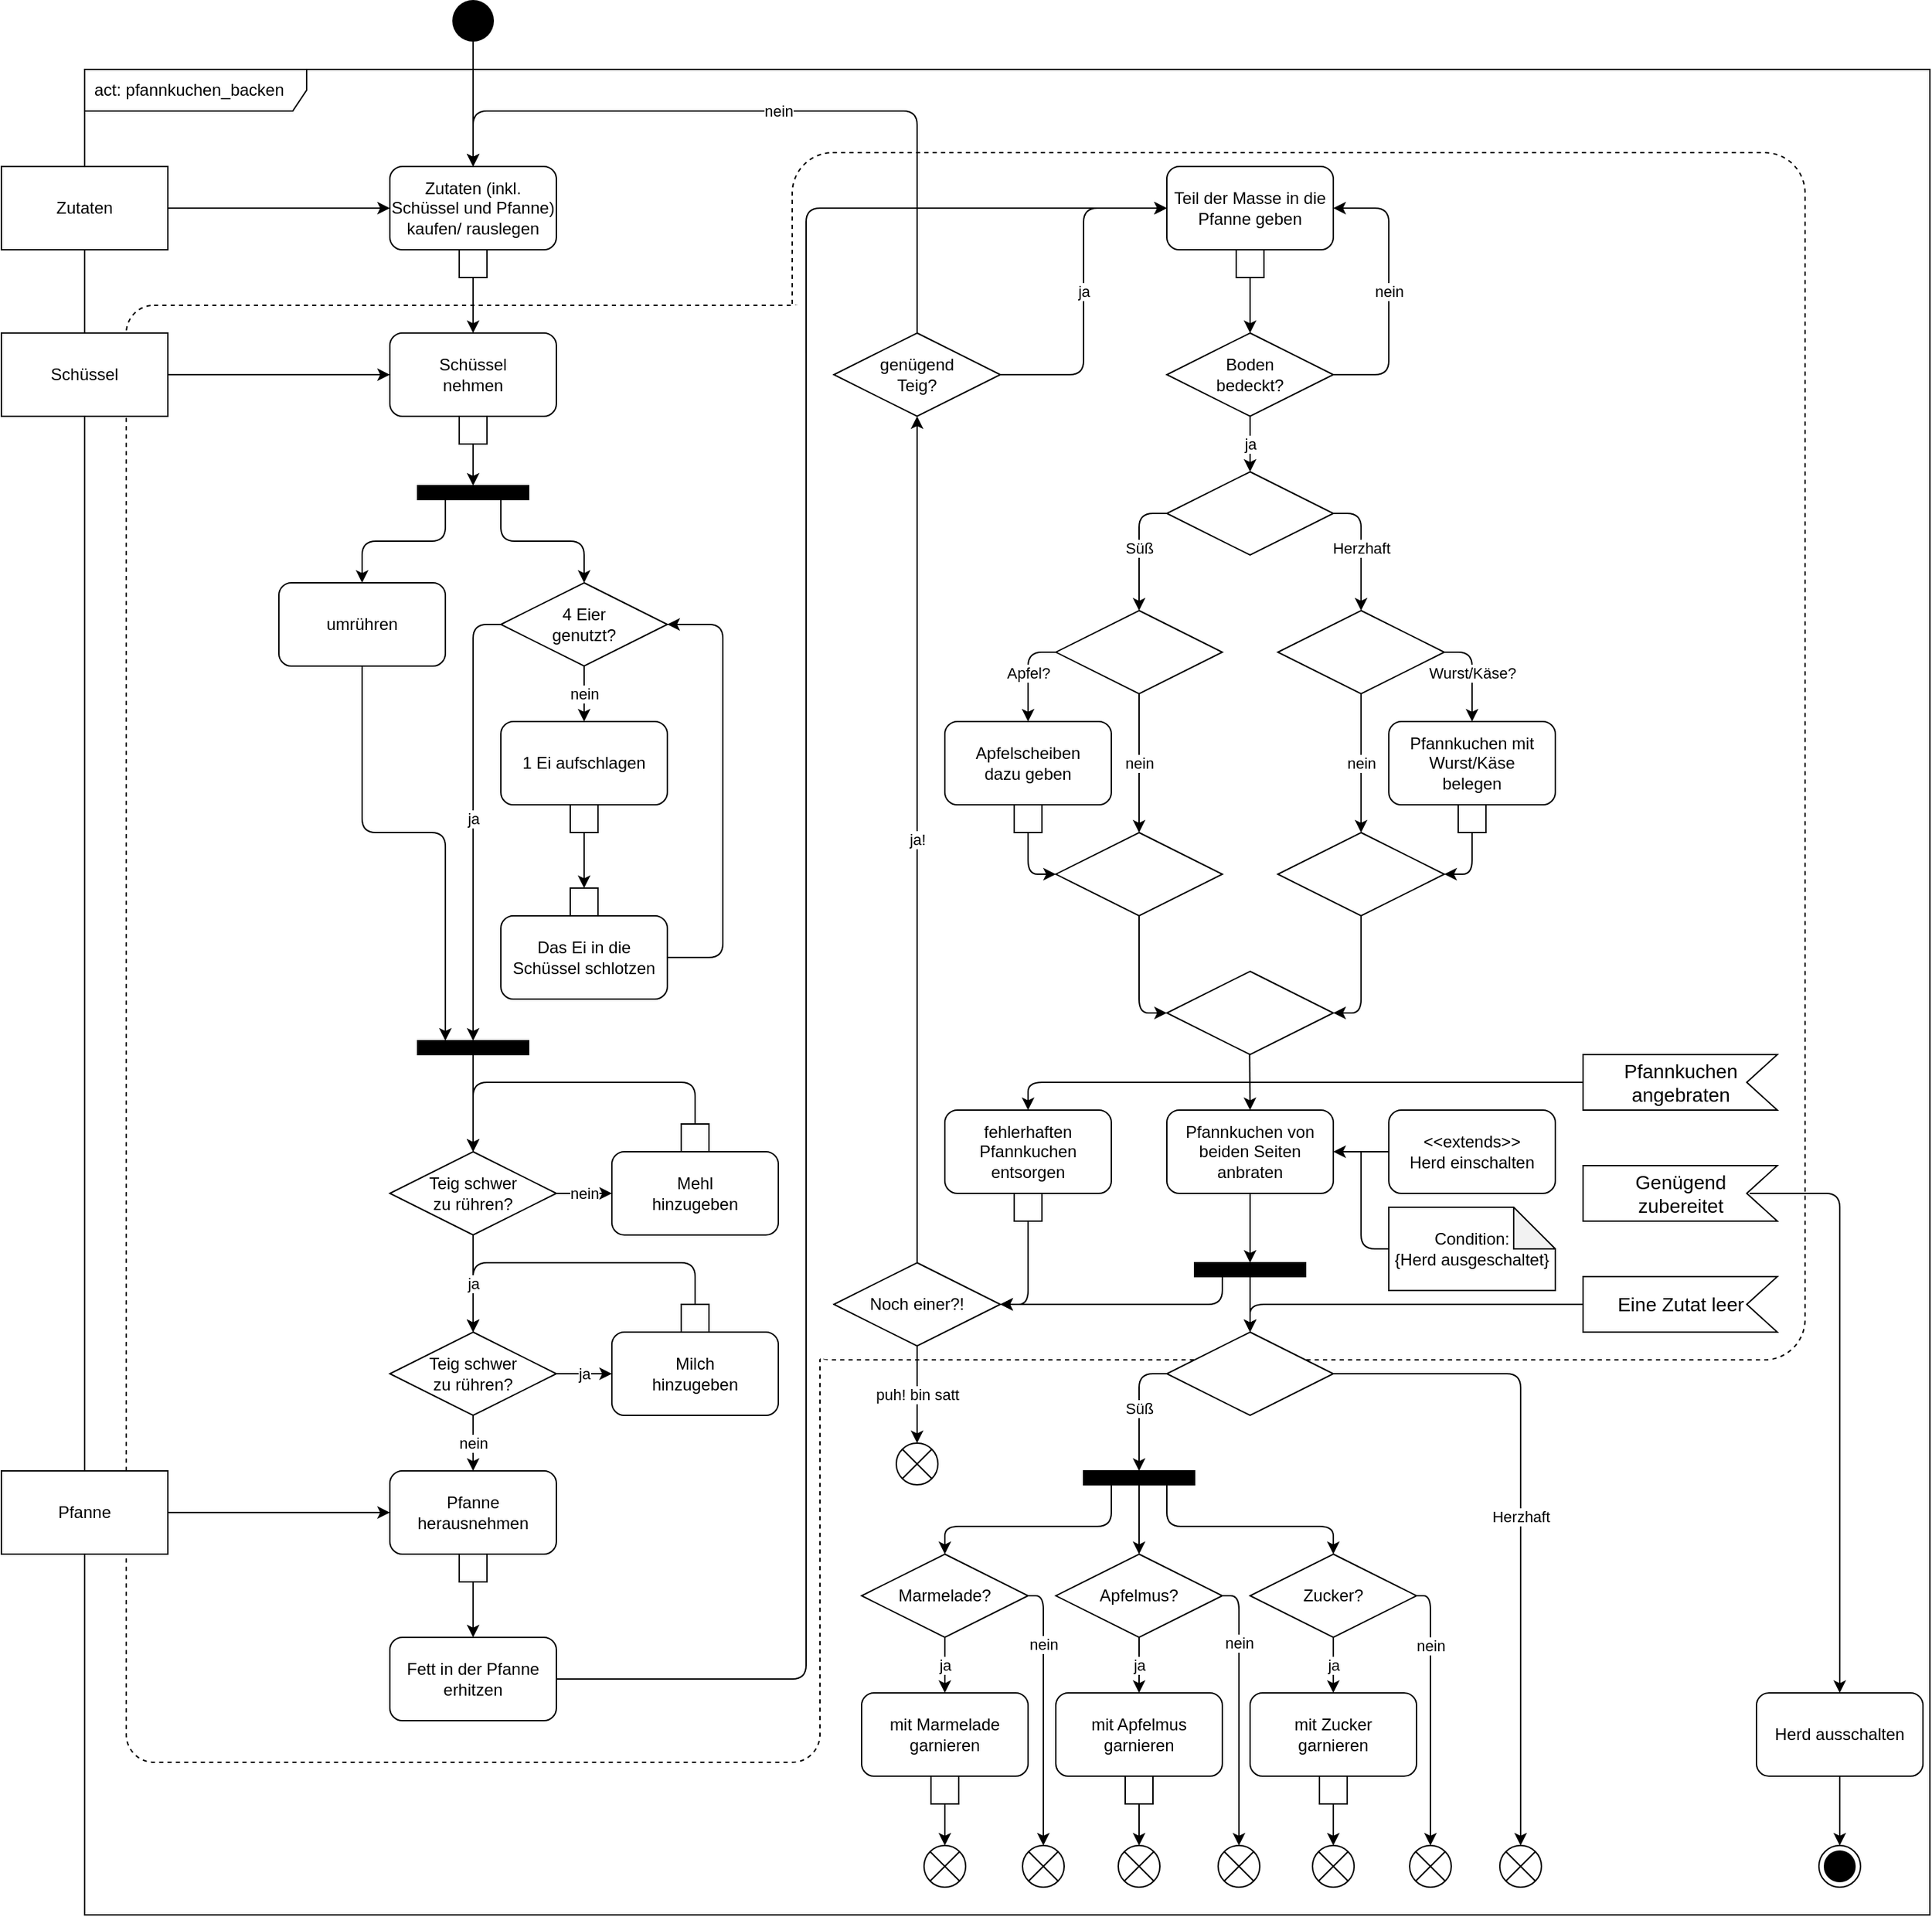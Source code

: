 <mxfile version="15.1.3" type="device"><diagram id="_-jpcu5m6yi7LEgAJ1Q0" name="Seite-1"><mxGraphModel dx="1086" dy="806" grid="1" gridSize="10" guides="1" tooltips="1" connect="1" arrows="1" fold="1" page="1" pageScale="1" pageWidth="827" pageHeight="1169" math="0" shadow="0"><root><mxCell id="0"/><mxCell id="1" parent="0"/><mxCell id="wiIX9tsC2YgXyBDSdbLC-11" value="act: pfannkuchen_backen" style="shape=umlFrame;whiteSpace=wrap;html=1;width=160;height=30;boundedLbl=1;verticalAlign=middle;align=left;spacingLeft=5;" parent="1" vertex="1"><mxGeometry x="90" y="50" width="1330" height="1330" as="geometry"/></mxCell><mxCell id="pNrd34MNQVZO3rnuYN01-1" value="" style="rounded=1;whiteSpace=wrap;html=1;fillColor=none;arcSize=4;dashed=1;" parent="1" vertex="1"><mxGeometry x="120" y="220" width="500" height="1050" as="geometry"/></mxCell><mxCell id="pNrd34MNQVZO3rnuYN01-2" value="" style="rounded=1;whiteSpace=wrap;html=1;fillColor=none;arcSize=4;dashed=1;" parent="1" vertex="1"><mxGeometry x="600" y="110" width="730" height="870" as="geometry"/></mxCell><mxCell id="1_nb7Wi9jz5-NV0W_aaC-1" value="Zutaten (inkl. Schüssel und Pfanne)&lt;br&gt;kaufen/ rauslegen" style="rounded=1;whiteSpace=wrap;html=1;" parent="1" vertex="1"><mxGeometry x="310" y="120" width="120" height="60" as="geometry"/></mxCell><mxCell id="1_nb7Wi9jz5-NV0W_aaC-2" value="" style="rounded=0;whiteSpace=wrap;html=1;fillColor=#000000;" parent="1" vertex="1"><mxGeometry x="330" y="350" width="80" height="10" as="geometry"/></mxCell><mxCell id="1_nb7Wi9jz5-NV0W_aaC-4" value="umrühren" style="rounded=1;whiteSpace=wrap;html=1;fillColor=#FFFFFF;" parent="1" vertex="1"><mxGeometry x="230" y="420" width="120" height="60" as="geometry"/></mxCell><mxCell id="1_nb7Wi9jz5-NV0W_aaC-5" value="1 Ei aufschlagen" style="rounded=1;whiteSpace=wrap;html=1;fillColor=#FFFFFF;" parent="1" vertex="1"><mxGeometry x="390" y="520" width="120" height="60" as="geometry"/></mxCell><mxCell id="1_nb7Wi9jz5-NV0W_aaC-6" value="4 Eier&lt;br&gt;genutzt?" style="rhombus;whiteSpace=wrap;html=1;fillColor=#FFFFFF;" parent="1" vertex="1"><mxGeometry x="390" y="420" width="120" height="60" as="geometry"/></mxCell><mxCell id="1_nb7Wi9jz5-NV0W_aaC-7" value="Das Ei in die Schüssel schlotzen" style="rounded=1;whiteSpace=wrap;html=1;fillColor=#FFFFFF;" parent="1" vertex="1"><mxGeometry x="390" y="660" width="120" height="60" as="geometry"/></mxCell><mxCell id="1_nb7Wi9jz5-NV0W_aaC-8" value="" style="rounded=0;whiteSpace=wrap;html=1;fillColor=#FFFFFF;" parent="1" vertex="1"><mxGeometry x="360" y="180" width="20" height="20" as="geometry"/></mxCell><mxCell id="1_nb7Wi9jz5-NV0W_aaC-9" value="Zutaten" style="rounded=0;whiteSpace=wrap;html=1;fillColor=#FFFFFF;" parent="1" vertex="1"><mxGeometry x="30" y="120" width="120" height="60" as="geometry"/></mxCell><mxCell id="1_nb7Wi9jz5-NV0W_aaC-10" value="" style="endArrow=classic;html=1;exitX=1;exitY=0.5;exitDx=0;exitDy=0;" parent="1" source="1_nb7Wi9jz5-NV0W_aaC-9" edge="1"><mxGeometry width="50" height="50" relative="1" as="geometry"><mxPoint x="390" y="290" as="sourcePoint"/><mxPoint x="310" y="150" as="targetPoint"/></mxGeometry></mxCell><mxCell id="1_nb7Wi9jz5-NV0W_aaC-11" value="Schüssel&lt;br&gt;nehmen" style="rounded=1;whiteSpace=wrap;html=1;" parent="1" vertex="1"><mxGeometry x="310" y="240" width="120" height="60" as="geometry"/></mxCell><mxCell id="1_nb7Wi9jz5-NV0W_aaC-13" value="" style="endArrow=classic;html=1;exitX=1;exitY=0.5;exitDx=0;exitDy=0;" parent="1" source="1_nb7Wi9jz5-NV0W_aaC-12" edge="1"><mxGeometry width="50" height="50" relative="1" as="geometry"><mxPoint x="640" y="160" as="sourcePoint"/><mxPoint x="310" y="270" as="targetPoint"/></mxGeometry></mxCell><mxCell id="1_nb7Wi9jz5-NV0W_aaC-14" value="" style="endArrow=classic;html=1;exitX=0.5;exitY=1;exitDx=0;exitDy=0;entryX=0.5;entryY=0;entryDx=0;entryDy=0;" parent="1" source="1_nb7Wi9jz5-NV0W_aaC-8" target="1_nb7Wi9jz5-NV0W_aaC-11" edge="1"><mxGeometry width="50" height="50" relative="1" as="geometry"><mxPoint x="640" y="280" as="sourcePoint"/><mxPoint x="440" y="280" as="targetPoint"/></mxGeometry></mxCell><mxCell id="1_nb7Wi9jz5-NV0W_aaC-15" value="" style="endArrow=classic;html=1;exitX=0.5;exitY=1;exitDx=0;exitDy=0;entryX=0.5;entryY=0;entryDx=0;entryDy=0;" parent="1" source="1_nb7Wi9jz5-NV0W_aaC-131" target="1_nb7Wi9jz5-NV0W_aaC-2" edge="1"><mxGeometry width="50" height="50" relative="1" as="geometry"><mxPoint x="370" y="320.0" as="sourcePoint"/><mxPoint x="380" y="270" as="targetPoint"/></mxGeometry></mxCell><mxCell id="1_nb7Wi9jz5-NV0W_aaC-16" value="" style="endArrow=classic;html=1;exitX=0.25;exitY=1;exitDx=0;exitDy=0;entryX=0.5;entryY=0;entryDx=0;entryDy=0;" parent="1" source="1_nb7Wi9jz5-NV0W_aaC-2" target="1_nb7Wi9jz5-NV0W_aaC-4" edge="1"><mxGeometry width="50" height="50" relative="1" as="geometry"><mxPoint x="380" y="230" as="sourcePoint"/><mxPoint x="380" y="270" as="targetPoint"/><Array as="points"><mxPoint x="350" y="390"/><mxPoint x="290" y="390"/></Array></mxGeometry></mxCell><mxCell id="1_nb7Wi9jz5-NV0W_aaC-17" value="" style="endArrow=classic;html=1;exitX=0.75;exitY=1;exitDx=0;exitDy=0;entryX=0.5;entryY=0;entryDx=0;entryDy=0;" parent="1" source="1_nb7Wi9jz5-NV0W_aaC-2" target="1_nb7Wi9jz5-NV0W_aaC-6" edge="1"><mxGeometry width="50" height="50" relative="1" as="geometry"><mxPoint x="360" y="370" as="sourcePoint"/><mxPoint x="300" y="430.0" as="targetPoint"/><Array as="points"><mxPoint x="390" y="390"/><mxPoint x="450" y="390"/></Array></mxGeometry></mxCell><mxCell id="1_nb7Wi9jz5-NV0W_aaC-18" value="nein" style="endArrow=classic;html=1;exitX=0.5;exitY=1;exitDx=0;exitDy=0;entryX=0.5;entryY=0;entryDx=0;entryDy=0;" parent="1" source="1_nb7Wi9jz5-NV0W_aaC-6" target="1_nb7Wi9jz5-NV0W_aaC-5" edge="1"><mxGeometry width="50" height="50" relative="1" as="geometry"><mxPoint x="400" y="370" as="sourcePoint"/><mxPoint x="460" y="430.0" as="targetPoint"/><Array as="points"/></mxGeometry></mxCell><mxCell id="1_nb7Wi9jz5-NV0W_aaC-20" value="" style="endArrow=classic;html=1;entryX=1;entryY=0.5;entryDx=0;entryDy=0;exitX=1;exitY=0.5;exitDx=0;exitDy=0;" parent="1" source="1_nb7Wi9jz5-NV0W_aaC-7" target="1_nb7Wi9jz5-NV0W_aaC-6" edge="1"><mxGeometry width="50" height="50" relative="1" as="geometry"><mxPoint x="460" y="590" as="sourcePoint"/><mxPoint x="460" y="630" as="targetPoint"/><Array as="points"><mxPoint x="550" y="690"/><mxPoint x="550" y="450"/></Array></mxGeometry></mxCell><mxCell id="1_nb7Wi9jz5-NV0W_aaC-21" value="" style="rounded=0;whiteSpace=wrap;html=1;fillColor=#000000;" parent="1" vertex="1"><mxGeometry x="330" y="750" width="80" height="10" as="geometry"/></mxCell><mxCell id="1_nb7Wi9jz5-NV0W_aaC-22" value="ja" style="endArrow=classic;html=1;exitX=0;exitY=0.5;exitDx=0;exitDy=0;entryX=0.5;entryY=0;entryDx=0;entryDy=0;" parent="1" source="1_nb7Wi9jz5-NV0W_aaC-6" target="1_nb7Wi9jz5-NV0W_aaC-21" edge="1"><mxGeometry width="50" height="50" relative="1" as="geometry"><mxPoint x="520" y="660" as="sourcePoint"/><mxPoint x="370" y="710" as="targetPoint"/><Array as="points"><mxPoint x="370" y="450"/></Array></mxGeometry></mxCell><mxCell id="1_nb7Wi9jz5-NV0W_aaC-23" value="" style="endArrow=classic;html=1;exitX=0.5;exitY=1;exitDx=0;exitDy=0;entryX=0.25;entryY=0;entryDx=0;entryDy=0;" parent="1" source="1_nb7Wi9jz5-NV0W_aaC-4" target="1_nb7Wi9jz5-NV0W_aaC-21" edge="1"><mxGeometry width="50" height="50" relative="1" as="geometry"><mxPoint x="360" y="370" as="sourcePoint"/><mxPoint x="300" y="430.0" as="targetPoint"/><Array as="points"><mxPoint x="290" y="600"/><mxPoint x="350" y="600"/></Array></mxGeometry></mxCell><mxCell id="1_nb7Wi9jz5-NV0W_aaC-24" value="Teig schwer &lt;br&gt;zu rühren?" style="rhombus;whiteSpace=wrap;html=1;fillColor=#FFFFFF;" parent="1" vertex="1"><mxGeometry x="310" y="830" width="120" height="60" as="geometry"/></mxCell><mxCell id="1_nb7Wi9jz5-NV0W_aaC-26" value="" style="endArrow=classic;html=1;exitX=0.5;exitY=1;exitDx=0;exitDy=0;entryX=0.5;entryY=0;entryDx=0;entryDy=0;" parent="1" source="1_nb7Wi9jz5-NV0W_aaC-21" target="1_nb7Wi9jz5-NV0W_aaC-24" edge="1"><mxGeometry width="50" height="50" relative="1" as="geometry"><mxPoint x="460" y="630" as="sourcePoint"/><mxPoint x="460" y="670" as="targetPoint"/><Array as="points"/></mxGeometry></mxCell><mxCell id="1_nb7Wi9jz5-NV0W_aaC-27" value="Mehl&lt;br&gt;hinzugeben" style="rounded=1;whiteSpace=wrap;html=1;fillColor=#FFFFFF;" parent="1" vertex="1"><mxGeometry x="470" y="830" width="120" height="60" as="geometry"/></mxCell><mxCell id="1_nb7Wi9jz5-NV0W_aaC-28" value="nein" style="endArrow=classic;html=1;exitX=1;exitY=0.5;exitDx=0;exitDy=0;entryX=0;entryY=0.5;entryDx=0;entryDy=0;" parent="1" source="1_nb7Wi9jz5-NV0W_aaC-24" target="1_nb7Wi9jz5-NV0W_aaC-27" edge="1"><mxGeometry width="50" height="50" relative="1" as="geometry"><mxPoint x="380" y="800" as="sourcePoint"/><mxPoint x="380" y="840" as="targetPoint"/><Array as="points"/></mxGeometry></mxCell><mxCell id="1_nb7Wi9jz5-NV0W_aaC-29" value="" style="endArrow=classic;html=1;exitX=0.5;exitY=0;exitDx=0;exitDy=0;entryX=0.5;entryY=0;entryDx=0;entryDy=0;" parent="1" source="1_nb7Wi9jz5-NV0W_aaC-41" target="1_nb7Wi9jz5-NV0W_aaC-24" edge="1"><mxGeometry width="50" height="50" relative="1" as="geometry"><mxPoint x="440" y="840" as="sourcePoint"/><mxPoint x="480" y="840" as="targetPoint"/><Array as="points"><mxPoint x="530" y="780"/><mxPoint x="370" y="780"/></Array></mxGeometry></mxCell><mxCell id="1_nb7Wi9jz5-NV0W_aaC-32" value="" style="rounded=0;whiteSpace=wrap;html=1;fillColor=#FFFFFF;" parent="1" vertex="1"><mxGeometry x="440" y="640" width="20" height="20" as="geometry"/></mxCell><mxCell id="1_nb7Wi9jz5-NV0W_aaC-33" value="" style="rounded=0;whiteSpace=wrap;html=1;fillColor=#FFFFFF;" parent="1" vertex="1"><mxGeometry x="440" y="580" width="20" height="20" as="geometry"/></mxCell><mxCell id="1_nb7Wi9jz5-NV0W_aaC-34" value="" style="endArrow=classic;html=1;exitX=0.5;exitY=1;exitDx=0;exitDy=0;entryX=0.5;entryY=0;entryDx=0;entryDy=0;" parent="1" source="1_nb7Wi9jz5-NV0W_aaC-33" target="1_nb7Wi9jz5-NV0W_aaC-32" edge="1"><mxGeometry width="50" height="50" relative="1" as="geometry"><mxPoint x="490" y="610" as="sourcePoint"/><mxPoint x="490" y="650" as="targetPoint"/></mxGeometry></mxCell><mxCell id="1_nb7Wi9jz5-NV0W_aaC-35" value="Teig schwer &lt;br&gt;zu rühren?" style="rhombus;whiteSpace=wrap;html=1;fillColor=#FFFFFF;" parent="1" vertex="1"><mxGeometry x="310" y="960" width="120" height="60" as="geometry"/></mxCell><mxCell id="1_nb7Wi9jz5-NV0W_aaC-36" value="Milch&lt;br&gt;hinzugeben" style="rounded=1;whiteSpace=wrap;html=1;fillColor=#FFFFFF;" parent="1" vertex="1"><mxGeometry x="470" y="960" width="120" height="60" as="geometry"/></mxCell><mxCell id="1_nb7Wi9jz5-NV0W_aaC-37" value="ja" style="endArrow=classic;html=1;exitX=1;exitY=0.5;exitDx=0;exitDy=0;entryX=0;entryY=0.5;entryDx=0;entryDy=0;" parent="1" source="1_nb7Wi9jz5-NV0W_aaC-35" target="1_nb7Wi9jz5-NV0W_aaC-36" edge="1"><mxGeometry width="50" height="50" relative="1" as="geometry"><mxPoint x="380" y="930" as="sourcePoint"/><mxPoint x="380" y="970" as="targetPoint"/><Array as="points"/></mxGeometry></mxCell><mxCell id="1_nb7Wi9jz5-NV0W_aaC-38" value="" style="endArrow=classic;html=1;exitX=0.5;exitY=0;exitDx=0;exitDy=0;entryX=0.5;entryY=0;entryDx=0;entryDy=0;" parent="1" source="1_nb7Wi9jz5-NV0W_aaC-42" target="1_nb7Wi9jz5-NV0W_aaC-35" edge="1"><mxGeometry width="50" height="50" relative="1" as="geometry"><mxPoint x="440" y="970" as="sourcePoint"/><mxPoint x="480" y="970" as="targetPoint"/><Array as="points"><mxPoint x="530" y="910"/><mxPoint x="370" y="910"/></Array></mxGeometry></mxCell><mxCell id="1_nb7Wi9jz5-NV0W_aaC-39" value="nein" style="endArrow=classic;html=1;exitX=0.5;exitY=1;exitDx=0;exitDy=0;entryX=0.5;entryY=0;entryDx=0;entryDy=0;" parent="1" source="1_nb7Wi9jz5-NV0W_aaC-35" target="1_nb7Wi9jz5-NV0W_aaC-40" edge="1"><mxGeometry width="50" height="50" relative="1" as="geometry"><mxPoint x="440" y="1000" as="sourcePoint"/><mxPoint x="330" y="1030" as="targetPoint"/><Array as="points"/></mxGeometry></mxCell><mxCell id="1_nb7Wi9jz5-NV0W_aaC-31" value="ja" style="endArrow=classic;html=1;exitX=0.5;exitY=1;exitDx=0;exitDy=0;entryX=0.5;entryY=0;entryDx=0;entryDy=0;" parent="1" source="1_nb7Wi9jz5-NV0W_aaC-24" target="1_nb7Wi9jz5-NV0W_aaC-35" edge="1"><mxGeometry width="50" height="50" relative="1" as="geometry"><mxPoint x="440" y="870" as="sourcePoint"/><mxPoint x="370" y="930" as="targetPoint"/><Array as="points"/></mxGeometry></mxCell><mxCell id="1_nb7Wi9jz5-NV0W_aaC-40" value="Pfanne herausnehmen" style="rounded=1;whiteSpace=wrap;html=1;fillColor=#FFFFFF;" parent="1" vertex="1"><mxGeometry x="310" y="1060" width="120" height="60" as="geometry"/></mxCell><mxCell id="1_nb7Wi9jz5-NV0W_aaC-41" value="" style="rounded=0;whiteSpace=wrap;html=1;fillColor=#FFFFFF;" parent="1" vertex="1"><mxGeometry x="520" y="810" width="20" height="20" as="geometry"/></mxCell><mxCell id="1_nb7Wi9jz5-NV0W_aaC-42" value="" style="rounded=0;whiteSpace=wrap;html=1;fillColor=#FFFFFF;" parent="1" vertex="1"><mxGeometry x="520" y="940" width="20" height="20" as="geometry"/></mxCell><mxCell id="1_nb7Wi9jz5-NV0W_aaC-43" value="" style="rounded=0;whiteSpace=wrap;html=1;fillColor=#FFFFFF;" parent="1" vertex="1"><mxGeometry x="360" y="1120" width="20" height="20" as="geometry"/></mxCell><mxCell id="1_nb7Wi9jz5-NV0W_aaC-44" value="Fett in der Pfanne erhitzen" style="rounded=1;whiteSpace=wrap;html=1;fillColor=#FFFFFF;" parent="1" vertex="1"><mxGeometry x="310" y="1180" width="120" height="60" as="geometry"/></mxCell><mxCell id="1_nb7Wi9jz5-NV0W_aaC-45" value="" style="endArrow=classic;html=1;exitX=0.5;exitY=1;exitDx=0;exitDy=0;entryX=0.5;entryY=0;entryDx=0;entryDy=0;" parent="1" source="1_nb7Wi9jz5-NV0W_aaC-43" target="1_nb7Wi9jz5-NV0W_aaC-44" edge="1"><mxGeometry width="50" height="50" relative="1" as="geometry"><mxPoint x="460" y="610" as="sourcePoint"/><mxPoint x="460" y="650" as="targetPoint"/></mxGeometry></mxCell><mxCell id="1_nb7Wi9jz5-NV0W_aaC-46" value="Teil der Masse in die Pfanne geben" style="rounded=1;whiteSpace=wrap;html=1;fillColor=#FFFFFF;" parent="1" vertex="1"><mxGeometry x="870" y="120" width="120" height="60" as="geometry"/></mxCell><mxCell id="1_nb7Wi9jz5-NV0W_aaC-47" value="" style="endArrow=classic;html=1;exitX=1;exitY=0.5;exitDx=0;exitDy=0;entryX=0;entryY=0.5;entryDx=0;entryDy=0;" parent="1" source="1_nb7Wi9jz5-NV0W_aaC-44" target="1_nb7Wi9jz5-NV0W_aaC-46" edge="1"><mxGeometry width="50" height="50" relative="1" as="geometry"><mxPoint x="380" y="1150" as="sourcePoint"/><mxPoint x="370" y="1280" as="targetPoint"/><Array as="points"><mxPoint x="610" y="1210"/><mxPoint x="610" y="150"/></Array></mxGeometry></mxCell><mxCell id="1_nb7Wi9jz5-NV0W_aaC-48" value="Boden&lt;br&gt;bedeckt?" style="rhombus;whiteSpace=wrap;html=1;fillColor=#FFFFFF;" parent="1" vertex="1"><mxGeometry x="870" y="240" width="120" height="60" as="geometry"/></mxCell><mxCell id="1_nb7Wi9jz5-NV0W_aaC-49" value="" style="endArrow=classic;html=1;exitX=0.5;exitY=1;exitDx=0;exitDy=0;entryX=0.5;entryY=0;entryDx=0;entryDy=0;" parent="1" source="1_nb7Wi9jz5-NV0W_aaC-65" target="1_nb7Wi9jz5-NV0W_aaC-48" edge="1"><mxGeometry width="50" height="50" relative="1" as="geometry"><mxPoint x="940" y="90" as="sourcePoint"/><mxPoint x="930" y="220" as="targetPoint"/></mxGeometry></mxCell><mxCell id="1_nb7Wi9jz5-NV0W_aaC-50" value="nein" style="endArrow=classic;html=1;exitX=1;exitY=0.5;exitDx=0;exitDy=0;entryX=1;entryY=0.5;entryDx=0;entryDy=0;" parent="1" source="1_nb7Wi9jz5-NV0W_aaC-48" target="1_nb7Wi9jz5-NV0W_aaC-46" edge="1"><mxGeometry width="50" height="50" relative="1" as="geometry"><mxPoint x="940" y="190" as="sourcePoint"/><mxPoint x="940" y="230" as="targetPoint"/><Array as="points"><mxPoint x="1030" y="270"/><mxPoint x="1030" y="150"/></Array></mxGeometry></mxCell><mxCell id="1_nb7Wi9jz5-NV0W_aaC-52" value="ja" style="endArrow=classic;html=1;exitX=0.5;exitY=1;exitDx=0;exitDy=0;entryX=0.5;entryY=0;entryDx=0;entryDy=0;" parent="1" source="1_nb7Wi9jz5-NV0W_aaC-48" target="1_nb7Wi9jz5-NV0W_aaC-53" edge="1"><mxGeometry width="50" height="50" relative="1" as="geometry"><mxPoint x="940" y="210" as="sourcePoint"/><mxPoint x="930" y="340" as="targetPoint"/></mxGeometry></mxCell><mxCell id="1_nb7Wi9jz5-NV0W_aaC-53" value="" style="rhombus;whiteSpace=wrap;html=1;fillColor=#FFFFFF;" parent="1" vertex="1"><mxGeometry x="870" y="340" width="120" height="60" as="geometry"/></mxCell><mxCell id="1_nb7Wi9jz5-NV0W_aaC-56" value="Herzhaft" style="endArrow=classic;html=1;exitX=1;exitY=0.5;exitDx=0;exitDy=0;entryX=0.5;entryY=0;entryDx=0;entryDy=0;" parent="1" source="1_nb7Wi9jz5-NV0W_aaC-53" target="1_nb7Wi9jz5-NV0W_aaC-59" edge="1"><mxGeometry width="50" height="50" relative="1" as="geometry"><mxPoint x="1000" y="280" as="sourcePoint"/><mxPoint x="1010" y="440" as="targetPoint"/><Array as="points"><mxPoint x="1010" y="370"/></Array></mxGeometry></mxCell><mxCell id="1_nb7Wi9jz5-NV0W_aaC-57" value="Süß" style="endArrow=classic;html=1;exitX=0;exitY=0.5;exitDx=0;exitDy=0;entryX=0.5;entryY=0;entryDx=0;entryDy=0;" parent="1" source="1_nb7Wi9jz5-NV0W_aaC-53" target="1_nb7Wi9jz5-NV0W_aaC-58" edge="1"><mxGeometry width="50" height="50" relative="1" as="geometry"><mxPoint x="1000" y="380" as="sourcePoint"/><mxPoint x="850" y="440" as="targetPoint"/><Array as="points"><mxPoint x="850" y="370"/></Array></mxGeometry></mxCell><mxCell id="1_nb7Wi9jz5-NV0W_aaC-58" value="" style="rhombus;whiteSpace=wrap;html=1;fillColor=#FFFFFF;" parent="1" vertex="1"><mxGeometry x="790" y="440" width="120" height="60" as="geometry"/></mxCell><mxCell id="1_nb7Wi9jz5-NV0W_aaC-59" value="" style="rhombus;whiteSpace=wrap;html=1;fillColor=#FFFFFF;" parent="1" vertex="1"><mxGeometry x="950" y="440" width="120" height="60" as="geometry"/></mxCell><mxCell id="1_nb7Wi9jz5-NV0W_aaC-60" value="Apfelscheiben&lt;br&gt;dazu geben" style="rounded=1;whiteSpace=wrap;html=1;fillColor=#FFFFFF;" parent="1" vertex="1"><mxGeometry x="710" y="520" width="120" height="60" as="geometry"/></mxCell><mxCell id="1_nb7Wi9jz5-NV0W_aaC-61" value="Apfel?" style="endArrow=classic;html=1;exitX=0;exitY=0.5;exitDx=0;exitDy=0;entryX=0.5;entryY=0;entryDx=0;entryDy=0;" parent="1" source="1_nb7Wi9jz5-NV0W_aaC-58" target="1_nb7Wi9jz5-NV0W_aaC-60" edge="1"><mxGeometry width="50" height="50" relative="1" as="geometry"><mxPoint x="880" y="380" as="sourcePoint"/><mxPoint x="860" y="450" as="targetPoint"/><Array as="points"><mxPoint x="770" y="470"/></Array></mxGeometry></mxCell><mxCell id="1_nb7Wi9jz5-NV0W_aaC-62" value="" style="rhombus;whiteSpace=wrap;html=1;fillColor=#FFFFFF;" parent="1" vertex="1"><mxGeometry x="790" y="600" width="120" height="60" as="geometry"/></mxCell><mxCell id="1_nb7Wi9jz5-NV0W_aaC-63" value="nein" style="endArrow=classic;html=1;exitX=0.5;exitY=1;exitDx=0;exitDy=0;entryX=0.5;entryY=0;entryDx=0;entryDy=0;" parent="1" source="1_nb7Wi9jz5-NV0W_aaC-58" target="1_nb7Wi9jz5-NV0W_aaC-62" edge="1"><mxGeometry width="50" height="50" relative="1" as="geometry"><mxPoint x="940" y="310" as="sourcePoint"/><mxPoint x="940" y="350" as="targetPoint"/></mxGeometry></mxCell><mxCell id="1_nb7Wi9jz5-NV0W_aaC-64" value="" style="endArrow=classic;html=1;exitX=0.5;exitY=1;exitDx=0;exitDy=0;entryX=0;entryY=0.5;entryDx=0;entryDy=0;" parent="1" source="1_nb7Wi9jz5-NV0W_aaC-66" target="1_nb7Wi9jz5-NV0W_aaC-62" edge="1"><mxGeometry width="50" height="50" relative="1" as="geometry"><mxPoint x="860" y="510" as="sourcePoint"/><mxPoint x="860" y="610" as="targetPoint"/><Array as="points"><mxPoint x="770" y="630"/></Array></mxGeometry></mxCell><mxCell id="1_nb7Wi9jz5-NV0W_aaC-65" value="" style="rounded=0;whiteSpace=wrap;html=1;fillColor=#FFFFFF;" parent="1" vertex="1"><mxGeometry x="920" y="180" width="20" height="20" as="geometry"/></mxCell><mxCell id="1_nb7Wi9jz5-NV0W_aaC-66" value="" style="rounded=0;whiteSpace=wrap;html=1;fillColor=#FFFFFF;" parent="1" vertex="1"><mxGeometry x="760" y="580" width="20" height="20" as="geometry"/></mxCell><mxCell id="1_nb7Wi9jz5-NV0W_aaC-67" value="Pfannkuchen mit&lt;br&gt;Wurst/Käse&lt;br&gt;belegen" style="rounded=1;whiteSpace=wrap;html=1;fillColor=#FFFFFF;" parent="1" vertex="1"><mxGeometry x="1030" y="520" width="120" height="60" as="geometry"/></mxCell><mxCell id="1_nb7Wi9jz5-NV0W_aaC-68" value="Wurst/Käse?" style="endArrow=classic;html=1;exitX=1;exitY=0.5;exitDx=0;exitDy=0;entryX=0.5;entryY=0;entryDx=0;entryDy=0;" parent="1" source="1_nb7Wi9jz5-NV0W_aaC-59" target="1_nb7Wi9jz5-NV0W_aaC-67" edge="1"><mxGeometry width="50" height="50" relative="1" as="geometry"><mxPoint x="950" y="470" as="sourcePoint"/><mxPoint x="1020" y="450" as="targetPoint"/><Array as="points"><mxPoint x="1090" y="470"/></Array></mxGeometry></mxCell><mxCell id="1_nb7Wi9jz5-NV0W_aaC-69" value="" style="rhombus;whiteSpace=wrap;html=1;fillColor=#FFFFFF;" parent="1" vertex="1"><mxGeometry x="950" y="600" width="120" height="60" as="geometry"/></mxCell><mxCell id="1_nb7Wi9jz5-NV0W_aaC-70" value="nein" style="endArrow=classic;html=1;exitX=0.5;exitY=1;exitDx=0;exitDy=0;entryX=0.5;entryY=0;entryDx=0;entryDy=0;" parent="1" target="1_nb7Wi9jz5-NV0W_aaC-69" edge="1"><mxGeometry width="50" height="50" relative="1" as="geometry"><mxPoint x="1010" y="500" as="sourcePoint"/><mxPoint x="1100" y="350" as="targetPoint"/></mxGeometry></mxCell><mxCell id="1_nb7Wi9jz5-NV0W_aaC-71" value="" style="endArrow=classic;html=1;exitX=0.5;exitY=1;exitDx=0;exitDy=0;entryX=1;entryY=0.5;entryDx=0;entryDy=0;" parent="1" source="1_nb7Wi9jz5-NV0W_aaC-72" target="1_nb7Wi9jz5-NV0W_aaC-69" edge="1"><mxGeometry width="50" height="50" relative="1" as="geometry"><mxPoint x="1020" y="510" as="sourcePoint"/><mxPoint x="1070" y="670" as="targetPoint"/><Array as="points"><mxPoint x="1090" y="630"/></Array></mxGeometry></mxCell><mxCell id="1_nb7Wi9jz5-NV0W_aaC-72" value="" style="rounded=0;whiteSpace=wrap;html=1;fillColor=#FFFFFF;" parent="1" vertex="1"><mxGeometry x="1080" y="580" width="20" height="20" as="geometry"/></mxCell><mxCell id="1_nb7Wi9jz5-NV0W_aaC-73" value="" style="rhombus;whiteSpace=wrap;html=1;fillColor=#FFFFFF;" parent="1" vertex="1"><mxGeometry x="870" y="700" width="120" height="60" as="geometry"/></mxCell><mxCell id="1_nb7Wi9jz5-NV0W_aaC-74" value="" style="endArrow=classic;html=1;exitX=0.5;exitY=1;exitDx=0;exitDy=0;entryX=1;entryY=0.5;entryDx=0;entryDy=0;" parent="1" source="1_nb7Wi9jz5-NV0W_aaC-69" target="1_nb7Wi9jz5-NV0W_aaC-73" edge="1"><mxGeometry width="50" height="50" relative="1" as="geometry"><mxPoint x="940" y="310" as="sourcePoint"/><mxPoint x="940" y="350" as="targetPoint"/><Array as="points"><mxPoint x="1010" y="730"/></Array></mxGeometry></mxCell><mxCell id="1_nb7Wi9jz5-NV0W_aaC-75" value="" style="endArrow=classic;html=1;exitX=0.5;exitY=1;exitDx=0;exitDy=0;entryX=0;entryY=0.5;entryDx=0;entryDy=0;" parent="1" source="1_nb7Wi9jz5-NV0W_aaC-62" target="1_nb7Wi9jz5-NV0W_aaC-73" edge="1"><mxGeometry width="50" height="50" relative="1" as="geometry"><mxPoint x="1020" y="670" as="sourcePoint"/><mxPoint x="1000" y="740" as="targetPoint"/><Array as="points"><mxPoint x="850" y="730"/></Array></mxGeometry></mxCell><mxCell id="1_nb7Wi9jz5-NV0W_aaC-76" value="Pfannkuchen von beiden Seiten&lt;br&gt;anbraten" style="rounded=1;whiteSpace=wrap;html=1;fillColor=#FFFFFF;" parent="1" vertex="1"><mxGeometry x="870" y="800" width="120" height="60" as="geometry"/></mxCell><mxCell id="1_nb7Wi9jz5-NV0W_aaC-77" value="" style="endArrow=classic;html=1;exitX=0.5;exitY=1;exitDx=0;exitDy=0;entryX=0.5;entryY=0;entryDx=0;entryDy=0;" parent="1" target="1_nb7Wi9jz5-NV0W_aaC-76" edge="1"><mxGeometry width="50" height="50" relative="1" as="geometry"><mxPoint x="929.66" y="760" as="sourcePoint"/><mxPoint x="930" y="780" as="targetPoint"/></mxGeometry></mxCell><mxCell id="1_nb7Wi9jz5-NV0W_aaC-79" value="Süß" style="endArrow=classic;html=1;exitX=0;exitY=0.5;exitDx=0;exitDy=0;entryX=0.5;entryY=0;entryDx=0;entryDy=0;" parent="1" source="1_nb7Wi9jz5-NV0W_aaC-78" edge="1"><mxGeometry width="50" height="50" relative="1" as="geometry"><mxPoint x="1000" y="1000" as="sourcePoint"/><mxPoint x="850" y="1060" as="targetPoint"/><Array as="points"><mxPoint x="850" y="990"/></Array></mxGeometry></mxCell><mxCell id="1_nb7Wi9jz5-NV0W_aaC-80" value="" style="endArrow=classic;html=1;exitX=0.5;exitY=1;exitDx=0;exitDy=0;entryX=0.5;entryY=0;entryDx=0;entryDy=0;" parent="1" source="1_nb7Wi9jz5-NV0W_aaC-76" target="1_nb7Wi9jz5-NV0W_aaC-120" edge="1"><mxGeometry width="50" height="50" relative="1" as="geometry"><mxPoint x="810" y="860" as="sourcePoint"/><mxPoint x="810" y="900" as="targetPoint"/></mxGeometry></mxCell><mxCell id="1_nb7Wi9jz5-NV0W_aaC-81" value="Herzhaft" style="endArrow=classic;html=1;exitX=1;exitY=0.5;exitDx=0;exitDy=0;entryX=0.5;entryY=0;entryDx=0;entryDy=0;" parent="1" source="1_nb7Wi9jz5-NV0W_aaC-78" target="1_nb7Wi9jz5-NV0W_aaC-127" edge="1"><mxGeometry width="50" height="50" relative="1" as="geometry"><mxPoint x="1020" y="1000" as="sourcePoint"/><mxPoint x="1010" y="1040" as="targetPoint"/><Array as="points"><mxPoint x="1125" y="990"/></Array></mxGeometry></mxCell><mxCell id="1_nb7Wi9jz5-NV0W_aaC-83" value="" style="rounded=0;whiteSpace=wrap;html=1;fillColor=#000000;" parent="1" vertex="1"><mxGeometry x="810" y="1060" width="80" height="10" as="geometry"/></mxCell><mxCell id="1_nb7Wi9jz5-NV0W_aaC-84" value="" style="shape=sumEllipse;perimeter=ellipsePerimeter;whiteSpace=wrap;html=1;backgroundOutline=1;fillColor=#FFFFFF;" parent="1" vertex="1"><mxGeometry x="695" y="1330" width="30" height="30" as="geometry"/></mxCell><mxCell id="1_nb7Wi9jz5-NV0W_aaC-86" value="" style="ellipse;fillColor=#000000;strokeColor=none;" parent="1" vertex="1"><mxGeometry x="355" width="30" height="30" as="geometry"/></mxCell><mxCell id="1_nb7Wi9jz5-NV0W_aaC-87" value="" style="endArrow=classic;html=1;exitX=0.5;exitY=1;exitDx=0;exitDy=0;" parent="1" source="1_nb7Wi9jz5-NV0W_aaC-86" edge="1"><mxGeometry width="50" height="50" relative="1" as="geometry"><mxPoint x="380" y="220" as="sourcePoint"/><mxPoint x="370" y="120" as="targetPoint"/></mxGeometry></mxCell><mxCell id="1_nb7Wi9jz5-NV0W_aaC-89" value="&lt;span&gt;Apfelmus?&lt;/span&gt;" style="rhombus;whiteSpace=wrap;html=1;fillColor=#FFFFFF;" parent="1" vertex="1"><mxGeometry x="790" y="1120" width="120" height="60" as="geometry"/></mxCell><mxCell id="1_nb7Wi9jz5-NV0W_aaC-90" value="Marmelade?" style="rhombus;whiteSpace=wrap;html=1;fillColor=#FFFFFF;" parent="1" vertex="1"><mxGeometry x="650" y="1120" width="120" height="60" as="geometry"/></mxCell><mxCell id="1_nb7Wi9jz5-NV0W_aaC-91" value="&lt;span&gt;Zucker?&lt;/span&gt;" style="rhombus;whiteSpace=wrap;html=1;fillColor=#FFFFFF;" parent="1" vertex="1"><mxGeometry x="930" y="1120" width="120" height="60" as="geometry"/></mxCell><mxCell id="1_nb7Wi9jz5-NV0W_aaC-92" value="" style="endArrow=classic;html=1;exitX=0.5;exitY=1;exitDx=0;exitDy=0;entryX=0.5;entryY=0;entryDx=0;entryDy=0;" parent="1" source="1_nb7Wi9jz5-NV0W_aaC-83" target="1_nb7Wi9jz5-NV0W_aaC-89" edge="1"><mxGeometry width="50" height="50" relative="1" as="geometry"><mxPoint x="940" y="930" as="sourcePoint"/><mxPoint x="940" y="970" as="targetPoint"/></mxGeometry></mxCell><mxCell id="1_nb7Wi9jz5-NV0W_aaC-93" value="" style="endArrow=classic;html=1;exitX=0.25;exitY=1;exitDx=0;exitDy=0;entryX=0.5;entryY=0;entryDx=0;entryDy=0;" parent="1" source="1_nb7Wi9jz5-NV0W_aaC-83" target="1_nb7Wi9jz5-NV0W_aaC-90" edge="1"><mxGeometry width="50" height="50" relative="1" as="geometry"><mxPoint x="860" y="1080" as="sourcePoint"/><mxPoint x="860" y="1130" as="targetPoint"/><Array as="points"><mxPoint x="830" y="1100"/><mxPoint x="710" y="1100"/></Array></mxGeometry></mxCell><mxCell id="1_nb7Wi9jz5-NV0W_aaC-94" value="" style="endArrow=classic;html=1;exitX=0.75;exitY=1;exitDx=0;exitDy=0;entryX=0.5;entryY=0;entryDx=0;entryDy=0;" parent="1" source="1_nb7Wi9jz5-NV0W_aaC-83" target="1_nb7Wi9jz5-NV0W_aaC-91" edge="1"><mxGeometry width="50" height="50" relative="1" as="geometry"><mxPoint x="840" y="1080" as="sourcePoint"/><mxPoint x="720" y="1130" as="targetPoint"/><Array as="points"><mxPoint x="870" y="1100"/><mxPoint x="990" y="1100"/></Array></mxGeometry></mxCell><mxCell id="1_nb7Wi9jz5-NV0W_aaC-95" value="&lt;span&gt;mit Marmelade&lt;br&gt;garnieren&lt;br&gt;&lt;/span&gt;" style="rounded=1;whiteSpace=wrap;html=1;fillColor=#FFFFFF;" parent="1" vertex="1"><mxGeometry x="650" y="1220" width="120" height="60" as="geometry"/></mxCell><mxCell id="1_nb7Wi9jz5-NV0W_aaC-96" value="mit Apfelmus&lt;br&gt;garnieren" style="rounded=1;whiteSpace=wrap;html=1;fillColor=#FFFFFF;" parent="1" vertex="1"><mxGeometry x="790" y="1220" width="120" height="60" as="geometry"/></mxCell><mxCell id="1_nb7Wi9jz5-NV0W_aaC-97" value="mit Zucker&lt;br&gt;garnieren" style="rounded=1;whiteSpace=wrap;html=1;fillColor=#FFFFFF;" parent="1" vertex="1"><mxGeometry x="930" y="1220" width="120" height="60" as="geometry"/></mxCell><mxCell id="1_nb7Wi9jz5-NV0W_aaC-98" value="ja" style="endArrow=classic;html=1;exitX=0.5;exitY=1;exitDx=0;exitDy=0;entryX=0.5;entryY=0;entryDx=0;entryDy=0;" parent="1" source="1_nb7Wi9jz5-NV0W_aaC-90" target="1_nb7Wi9jz5-NV0W_aaC-95" edge="1"><mxGeometry width="50" height="50" relative="1" as="geometry"><mxPoint x="940" y="930" as="sourcePoint"/><mxPoint x="940" y="970" as="targetPoint"/></mxGeometry></mxCell><mxCell id="1_nb7Wi9jz5-NV0W_aaC-99" value="ja" style="endArrow=classic;html=1;exitX=0.5;exitY=1;exitDx=0;exitDy=0;entryX=0.5;entryY=0;entryDx=0;entryDy=0;" parent="1" source="1_nb7Wi9jz5-NV0W_aaC-89" target="1_nb7Wi9jz5-NV0W_aaC-96" edge="1"><mxGeometry width="50" height="50" relative="1" as="geometry"><mxPoint x="720" y="1190" as="sourcePoint"/><mxPoint x="720" y="1230" as="targetPoint"/></mxGeometry></mxCell><mxCell id="1_nb7Wi9jz5-NV0W_aaC-100" value="ja" style="endArrow=classic;html=1;exitX=0.5;exitY=1;exitDx=0;exitDy=0;entryX=0.5;entryY=0;entryDx=0;entryDy=0;" parent="1" source="1_nb7Wi9jz5-NV0W_aaC-91" target="1_nb7Wi9jz5-NV0W_aaC-97" edge="1"><mxGeometry width="50" height="50" relative="1" as="geometry"><mxPoint x="730" y="1200" as="sourcePoint"/><mxPoint x="730" y="1240" as="targetPoint"/></mxGeometry></mxCell><mxCell id="1_nb7Wi9jz5-NV0W_aaC-102" value="" style="shape=sumEllipse;perimeter=ellipsePerimeter;whiteSpace=wrap;html=1;backgroundOutline=1;fillColor=#FFFFFF;" parent="1" vertex="1"><mxGeometry x="835" y="1330" width="30" height="30" as="geometry"/></mxCell><mxCell id="1_nb7Wi9jz5-NV0W_aaC-103" value="" style="shape=sumEllipse;perimeter=ellipsePerimeter;whiteSpace=wrap;html=1;backgroundOutline=1;fillColor=#FFFFFF;" parent="1" vertex="1"><mxGeometry x="975" y="1330" width="30" height="30" as="geometry"/></mxCell><mxCell id="1_nb7Wi9jz5-NV0W_aaC-104" value="" style="endArrow=classic;html=1;exitX=0.5;exitY=1;exitDx=0;exitDy=0;entryX=0.5;entryY=0;entryDx=0;entryDy=0;startArrow=none;" parent="1" source="1_nb7Wi9jz5-NV0W_aaC-136" target="1_nb7Wi9jz5-NV0W_aaC-103" edge="1"><mxGeometry width="50" height="50" relative="1" as="geometry"><mxPoint x="1000" y="1190" as="sourcePoint"/><mxPoint x="1000" y="1230" as="targetPoint"/></mxGeometry></mxCell><mxCell id="1_nb7Wi9jz5-NV0W_aaC-105" value="" style="endArrow=classic;html=1;exitX=0.5;exitY=1;exitDx=0;exitDy=0;entryX=0.5;entryY=0;entryDx=0;entryDy=0;startArrow=none;" parent="1" source="1_nb7Wi9jz5-NV0W_aaC-134" target="1_nb7Wi9jz5-NV0W_aaC-102" edge="1"><mxGeometry width="50" height="50" relative="1" as="geometry"><mxPoint x="1010" y="1200" as="sourcePoint"/><mxPoint x="1010" y="1240" as="targetPoint"/></mxGeometry></mxCell><mxCell id="1_nb7Wi9jz5-NV0W_aaC-106" value="" style="endArrow=classic;html=1;exitX=0.5;exitY=1;exitDx=0;exitDy=0;entryX=0.5;entryY=0;entryDx=0;entryDy=0;startArrow=none;" parent="1" source="1_nb7Wi9jz5-NV0W_aaC-132" target="1_nb7Wi9jz5-NV0W_aaC-84" edge="1"><mxGeometry width="50" height="50" relative="1" as="geometry"><mxPoint x="860" y="1290" as="sourcePoint"/><mxPoint x="860" y="1330" as="targetPoint"/></mxGeometry></mxCell><mxCell id="1_nb7Wi9jz5-NV0W_aaC-108" value="nein" style="endArrow=classic;html=1;exitX=1;exitY=0.5;exitDx=0;exitDy=0;entryX=0.5;entryY=0;entryDx=0;entryDy=0;" parent="1" source="1_nb7Wi9jz5-NV0W_aaC-91" target="1_nb7Wi9jz5-NV0W_aaC-115" edge="1"><mxGeometry x="-0.52" width="50" height="50" relative="1" as="geometry"><mxPoint x="880" y="1080" as="sourcePoint"/><mxPoint x="1060" y="1340" as="targetPoint"/><Array as="points"><mxPoint x="1060" y="1150"/></Array><mxPoint as="offset"/></mxGeometry></mxCell><mxCell id="1_nb7Wi9jz5-NV0W_aaC-115" value="" style="shape=sumEllipse;perimeter=ellipsePerimeter;whiteSpace=wrap;html=1;backgroundOutline=1;fillColor=#FFFFFF;" parent="1" vertex="1"><mxGeometry x="1045" y="1330" width="30" height="30" as="geometry"/></mxCell><mxCell id="1_nb7Wi9jz5-NV0W_aaC-116" value="nein" style="endArrow=classic;html=1;exitX=1;exitY=0.5;exitDx=0;exitDy=0;entryX=0.5;entryY=0;entryDx=0;entryDy=0;" parent="1" source="1_nb7Wi9jz5-NV0W_aaC-89" target="1_nb7Wi9jz5-NV0W_aaC-117" edge="1"><mxGeometry x="-0.52" width="50" height="50" relative="1" as="geometry"><mxPoint x="915" y="1150" as="sourcePoint"/><mxPoint x="925" y="1340" as="targetPoint"/><Array as="points"><mxPoint x="922" y="1150"/></Array><mxPoint as="offset"/></mxGeometry></mxCell><mxCell id="1_nb7Wi9jz5-NV0W_aaC-117" value="" style="shape=sumEllipse;perimeter=ellipsePerimeter;whiteSpace=wrap;html=1;backgroundOutline=1;fillColor=#FFFFFF;" parent="1" vertex="1"><mxGeometry x="907" y="1330" width="30" height="30" as="geometry"/></mxCell><mxCell id="1_nb7Wi9jz5-NV0W_aaC-118" value="nein" style="endArrow=classic;html=1;exitX=1;exitY=0.5;exitDx=0;exitDy=0;entryX=0.5;entryY=0;entryDx=0;entryDy=0;" parent="1" source="1_nb7Wi9jz5-NV0W_aaC-90" target="1_nb7Wi9jz5-NV0W_aaC-119" edge="1"><mxGeometry x="-0.52" width="50" height="50" relative="1" as="geometry"><mxPoint x="773" y="1150" as="sourcePoint"/><mxPoint x="788" y="1340" as="targetPoint"/><Array as="points"><mxPoint x="781" y="1150"/></Array><mxPoint as="offset"/></mxGeometry></mxCell><mxCell id="1_nb7Wi9jz5-NV0W_aaC-119" value="" style="shape=sumEllipse;perimeter=ellipsePerimeter;whiteSpace=wrap;html=1;backgroundOutline=1;fillColor=#FFFFFF;" parent="1" vertex="1"><mxGeometry x="766" y="1330" width="30" height="30" as="geometry"/></mxCell><mxCell id="1_nb7Wi9jz5-NV0W_aaC-120" value="" style="rounded=0;whiteSpace=wrap;html=1;fillColor=#000000;" parent="1" vertex="1"><mxGeometry x="890" y="910" width="80" height="10" as="geometry"/></mxCell><mxCell id="1_nb7Wi9jz5-NV0W_aaC-121" value="" style="endArrow=classic;html=1;exitX=0.5;exitY=1;exitDx=0;exitDy=0;entryX=0.5;entryY=0;entryDx=0;entryDy=0;" parent="1" source="1_nb7Wi9jz5-NV0W_aaC-120" target="1_nb7Wi9jz5-NV0W_aaC-78" edge="1"><mxGeometry width="50" height="50" relative="1" as="geometry"><mxPoint x="940" y="870" as="sourcePoint"/><mxPoint x="940" y="920" as="targetPoint"/></mxGeometry></mxCell><mxCell id="1_nb7Wi9jz5-NV0W_aaC-122" value="nein" style="endArrow=classic;html=1;entryX=0.5;entryY=0;entryDx=0;entryDy=0;exitX=0.5;exitY=0;exitDx=0;exitDy=0;" parent="1" source="OcbRHxeNJdNjx-BISKBh-1" target="1_nb7Wi9jz5-NV0W_aaC-1" edge="1"><mxGeometry width="50" height="50" relative="1" as="geometry"><mxPoint x="352" y="2063" as="sourcePoint"/><mxPoint x="380" y="2110" as="targetPoint"/><Array as="points"><mxPoint x="690" y="80"/><mxPoint x="370" y="80"/></Array></mxGeometry></mxCell><mxCell id="1_nb7Wi9jz5-NV0W_aaC-123" value="Noch einer?!" style="rhombus;whiteSpace=wrap;html=1;fillColor=#FFFFFF;" parent="1" vertex="1"><mxGeometry x="630" y="910" width="120" height="60" as="geometry"/></mxCell><mxCell id="1_nb7Wi9jz5-NV0W_aaC-125" value="" style="endArrow=classic;html=1;exitX=0.25;exitY=1;exitDx=0;exitDy=0;entryX=1;entryY=0.5;entryDx=0;entryDy=0;" parent="1" source="1_nb7Wi9jz5-NV0W_aaC-120" target="1_nb7Wi9jz5-NV0W_aaC-123" edge="1"><mxGeometry width="50" height="50" relative="1" as="geometry"><mxPoint x="940" y="930" as="sourcePoint"/><mxPoint x="940" y="970" as="targetPoint"/><Array as="points"><mxPoint x="910" y="940"/></Array></mxGeometry></mxCell><mxCell id="1_nb7Wi9jz5-NV0W_aaC-126" value="" style="shape=sumEllipse;perimeter=ellipsePerimeter;whiteSpace=wrap;html=1;backgroundOutline=1;fillColor=#FFFFFF;" parent="1" vertex="1"><mxGeometry x="675" y="1040" width="30" height="30" as="geometry"/></mxCell><mxCell id="1_nb7Wi9jz5-NV0W_aaC-127" value="" style="shape=sumEllipse;perimeter=ellipsePerimeter;whiteSpace=wrap;html=1;backgroundOutline=1;fillColor=#FFFFFF;" parent="1" vertex="1"><mxGeometry x="1110" y="1330" width="30" height="30" as="geometry"/></mxCell><mxCell id="1_nb7Wi9jz5-NV0W_aaC-128" value="puh! bin satt" style="endArrow=classic;html=1;entryX=0.5;entryY=0;entryDx=0;entryDy=0;exitX=0.5;exitY=1;exitDx=0;exitDy=0;" parent="1" source="1_nb7Wi9jz5-NV0W_aaC-123" target="1_nb7Wi9jz5-NV0W_aaC-126" edge="1"><mxGeometry width="50" height="50" relative="1" as="geometry"><mxPoint x="690" y="980" as="sourcePoint"/><mxPoint x="630" y="1040" as="targetPoint"/></mxGeometry></mxCell><mxCell id="1_nb7Wi9jz5-NV0W_aaC-130" value="" style="endArrow=classic;html=1;" parent="1" edge="1"><mxGeometry width="50" height="50" relative="1" as="geometry"><mxPoint x="150" y="1090" as="sourcePoint"/><mxPoint x="310" y="1090" as="targetPoint"/></mxGeometry></mxCell><mxCell id="1_nb7Wi9jz5-NV0W_aaC-131" value="" style="rounded=0;whiteSpace=wrap;html=1;fillColor=#FFFFFF;" parent="1" vertex="1"><mxGeometry x="360" y="300" width="20" height="20" as="geometry"/></mxCell><mxCell id="1_nb7Wi9jz5-NV0W_aaC-132" value="" style="rounded=0;whiteSpace=wrap;html=1;fillColor=#FFFFFF;" parent="1" vertex="1"><mxGeometry x="700" y="1280" width="20" height="20" as="geometry"/></mxCell><mxCell id="1_nb7Wi9jz5-NV0W_aaC-133" value="" style="endArrow=none;html=1;exitX=0.5;exitY=1;exitDx=0;exitDy=0;entryX=0.5;entryY=0;entryDx=0;entryDy=0;" parent="1" source="1_nb7Wi9jz5-NV0W_aaC-95" target="1_nb7Wi9jz5-NV0W_aaC-132" edge="1"><mxGeometry width="50" height="50" relative="1" as="geometry"><mxPoint x="710" y="1280" as="sourcePoint"/><mxPoint x="710" y="1320" as="targetPoint"/></mxGeometry></mxCell><mxCell id="1_nb7Wi9jz5-NV0W_aaC-134" value="" style="rounded=0;whiteSpace=wrap;html=1;fillColor=#FFFFFF;" parent="1" vertex="1"><mxGeometry x="840" y="1280" width="20" height="20" as="geometry"/></mxCell><mxCell id="1_nb7Wi9jz5-NV0W_aaC-135" value="" style="endArrow=none;html=1;exitX=0.5;exitY=1;exitDx=0;exitDy=0;entryX=0.5;entryY=0;entryDx=0;entryDy=0;" parent="1" source="1_nb7Wi9jz5-NV0W_aaC-96" target="1_nb7Wi9jz5-NV0W_aaC-134" edge="1"><mxGeometry width="50" height="50" relative="1" as="geometry"><mxPoint x="850" y="1280" as="sourcePoint"/><mxPoint x="850" y="1330" as="targetPoint"/></mxGeometry></mxCell><mxCell id="1_nb7Wi9jz5-NV0W_aaC-136" value="" style="rounded=0;whiteSpace=wrap;html=1;fillColor=#FFFFFF;" parent="1" vertex="1"><mxGeometry x="980" y="1280" width="20" height="20" as="geometry"/></mxCell><mxCell id="1_nb7Wi9jz5-NV0W_aaC-137" value="" style="endArrow=none;html=1;exitX=0.5;exitY=1;exitDx=0;exitDy=0;entryX=0.5;entryY=0;entryDx=0;entryDy=0;" parent="1" source="1_nb7Wi9jz5-NV0W_aaC-97" target="1_nb7Wi9jz5-NV0W_aaC-136" edge="1"><mxGeometry width="50" height="50" relative="1" as="geometry"><mxPoint x="990" y="1280" as="sourcePoint"/><mxPoint x="990" y="1330" as="targetPoint"/></mxGeometry></mxCell><mxCell id="pNrd34MNQVZO3rnuYN01-5" value="" style="rounded=0;whiteSpace=wrap;html=1;dashed=1;strokeColor=#FFFFFF;" parent="1" vertex="1"><mxGeometry x="599" y="220" width="30" height="759" as="geometry"/></mxCell><mxCell id="pNrd34MNQVZO3rnuYN01-6" value="" style="endArrow=none;html=1;entryX=0.367;entryY=0;entryDx=0;entryDy=0;entryPerimeter=0;" parent="1" target="pNrd34MNQVZO3rnuYN01-5" edge="1"><mxGeometry width="50" height="50" relative="1" as="geometry"><mxPoint x="610" y="980" as="sourcePoint"/><mxPoint x="609.8" y="220" as="targetPoint"/></mxGeometry></mxCell><mxCell id="1_nb7Wi9jz5-NV0W_aaC-12" value="Schüssel" style="rounded=0;whiteSpace=wrap;html=1;fillColor=#FFFFFF;" parent="1" vertex="1"><mxGeometry x="30" y="240" width="120" height="60" as="geometry"/></mxCell><mxCell id="1_nb7Wi9jz5-NV0W_aaC-129" value="Pfanne" style="rounded=0;whiteSpace=wrap;html=1;fillColor=#FFFFFF;" parent="1" vertex="1"><mxGeometry x="30" y="1060" width="120" height="60" as="geometry"/></mxCell><mxCell id="pNrd34MNQVZO3rnuYN01-7" value="" style="rounded=0;whiteSpace=wrap;html=1;dashed=1;strokeColor=#FFFFFF;fillColor=#ffffff;" parent="1" vertex="1"><mxGeometry x="612" y="970" width="7" height="20" as="geometry"/></mxCell><mxCell id="1_nb7Wi9jz5-NV0W_aaC-78" value="" style="rhombus;whiteSpace=wrap;html=1;fillColor=#FFFFFF;" parent="1" vertex="1"><mxGeometry x="870" y="960" width="120" height="60" as="geometry"/></mxCell><mxCell id="wiIX9tsC2YgXyBDSdbLC-1" value="Eine Zutat leer" style="html=1;shape=mxgraph.infographic.ribbonSimple;notch1=22;notch2=0;align=center;verticalAlign=middle;fontSize=14;fontStyle=0;flipH=1;fillColor=#FFFFFF;" parent="1" vertex="1"><mxGeometry x="1170" y="920" width="140" height="40" as="geometry"/></mxCell><mxCell id="wiIX9tsC2YgXyBDSdbLC-2" value="" style="endArrow=classic;html=1;exitX=1;exitY=0.5;exitDx=0;exitDy=0;entryX=0.5;entryY=0;entryDx=0;entryDy=0;exitPerimeter=0;" parent="1" source="wiIX9tsC2YgXyBDSdbLC-1" target="1_nb7Wi9jz5-NV0W_aaC-78" edge="1"><mxGeometry width="50" height="50" relative="1" as="geometry"><mxPoint x="940" y="930" as="sourcePoint"/><mxPoint x="940" y="970" as="targetPoint"/><Array as="points"><mxPoint x="930" y="940"/></Array></mxGeometry></mxCell><mxCell id="wiIX9tsC2YgXyBDSdbLC-3" value="Genügend&lt;br&gt;zubereitet" style="html=1;shape=mxgraph.infographic.ribbonSimple;notch1=22;notch2=0;align=center;verticalAlign=middle;fontSize=14;fontStyle=0;flipH=1;fillColor=#FFFFFF;" parent="1" vertex="1"><mxGeometry x="1170" y="840" width="140" height="40" as="geometry"/></mxCell><mxCell id="wiIX9tsC2YgXyBDSdbLC-4" value="" style="ellipse;html=1;shape=endState;fillColor=#000000;strokeColor=#000000;" parent="1" vertex="1"><mxGeometry x="1340" y="1330" width="30" height="30" as="geometry"/></mxCell><mxCell id="wiIX9tsC2YgXyBDSdbLC-5" value="" style="endArrow=classic;html=1;entryX=0.5;entryY=0;entryDx=0;entryDy=0;" parent="1" target="yhgL_b2Q5R6gEQpsn5cO-5" edge="1"><mxGeometry width="50" height="50" relative="1" as="geometry"><mxPoint x="1290" y="860" as="sourcePoint"/><mxPoint x="1000" y="1130" as="targetPoint"/><Array as="points"><mxPoint x="1355" y="860"/></Array></mxGeometry></mxCell><mxCell id="wiIX9tsC2YgXyBDSdbLC-6" value="Pfannkuchen&lt;br&gt;angebraten" style="html=1;shape=mxgraph.infographic.ribbonSimple;notch1=22;notch2=0;align=center;verticalAlign=middle;fontSize=14;fontStyle=0;flipH=1;fillColor=#FFFFFF;" parent="1" vertex="1"><mxGeometry x="1170" y="760" width="140" height="40" as="geometry"/></mxCell><mxCell id="wiIX9tsC2YgXyBDSdbLC-7" value="fehlerhaften&lt;br&gt;Pfannkuchen entsorgen" style="rounded=1;whiteSpace=wrap;html=1;fillColor=#FFFFFF;" parent="1" vertex="1"><mxGeometry x="710" y="800" width="120" height="60" as="geometry"/></mxCell><mxCell id="wiIX9tsC2YgXyBDSdbLC-8" value="" style="endArrow=classic;html=1;entryX=0.5;entryY=0;entryDx=0;entryDy=0;exitX=1;exitY=0.5;exitDx=0;exitDy=0;exitPerimeter=0;" parent="1" source="wiIX9tsC2YgXyBDSdbLC-6" target="wiIX9tsC2YgXyBDSdbLC-7" edge="1"><mxGeometry width="50" height="50" relative="1" as="geometry"><mxPoint x="1300" y="870" as="sourcePoint"/><mxPoint x="1360" y="870" as="targetPoint"/><Array as="points"><mxPoint x="770" y="780"/></Array></mxGeometry></mxCell><mxCell id="wiIX9tsC2YgXyBDSdbLC-9" value="" style="endArrow=classic;html=1;entryX=1;entryY=0.5;entryDx=0;entryDy=0;exitX=0.5;exitY=1;exitDx=0;exitDy=0;" parent="1" source="wiIX9tsC2YgXyBDSdbLC-7" target="1_nb7Wi9jz5-NV0W_aaC-123" edge="1"><mxGeometry width="50" height="50" relative="1" as="geometry"><mxPoint x="1180" y="790" as="sourcePoint"/><mxPoint x="780" y="810" as="targetPoint"/><Array as="points"><mxPoint x="770" y="940"/></Array></mxGeometry></mxCell><mxCell id="wiIX9tsC2YgXyBDSdbLC-10" value="" style="rounded=0;whiteSpace=wrap;html=1;fillColor=#FFFFFF;" parent="1" vertex="1"><mxGeometry x="760" y="860" width="20" height="20" as="geometry"/></mxCell><mxCell id="yhgL_b2Q5R6gEQpsn5cO-1" value="&amp;lt;&amp;lt;extends&amp;gt;&amp;gt;&lt;br&gt;Herd einschalten" style="rounded=1;whiteSpace=wrap;html=1;" parent="1" vertex="1"><mxGeometry x="1030" y="800" width="120" height="60" as="geometry"/></mxCell><mxCell id="yhgL_b2Q5R6gEQpsn5cO-2" value="" style="endArrow=classic;html=1;exitX=0;exitY=0.5;exitDx=0;exitDy=0;entryX=1;entryY=0.5;entryDx=0;entryDy=0;" parent="1" source="yhgL_b2Q5R6gEQpsn5cO-1" target="1_nb7Wi9jz5-NV0W_aaC-76" edge="1"><mxGeometry width="50" height="50" relative="1" as="geometry"><mxPoint x="950" y="890" as="sourcePoint"/><mxPoint x="1000" y="840" as="targetPoint"/></mxGeometry></mxCell><mxCell id="yhgL_b2Q5R6gEQpsn5cO-3" value="Condition:&lt;br&gt;{Herd ausgeschaltet}" style="shape=note;whiteSpace=wrap;html=1;backgroundOutline=1;darkOpacity=0.05;flipV=0;flipH=0;" parent="1" vertex="1"><mxGeometry x="1030" y="870" width="120" height="60" as="geometry"/></mxCell><mxCell id="yhgL_b2Q5R6gEQpsn5cO-4" value="" style="endArrow=none;html=1;exitX=0;exitY=0.5;exitDx=0;exitDy=0;exitPerimeter=0;" parent="1" source="yhgL_b2Q5R6gEQpsn5cO-3" edge="1"><mxGeometry width="50" height="50" relative="1" as="geometry"><mxPoint x="910" y="880" as="sourcePoint"/><mxPoint x="1010" y="830" as="targetPoint"/><Array as="points"><mxPoint x="1010" y="900"/></Array></mxGeometry></mxCell><mxCell id="yhgL_b2Q5R6gEQpsn5cO-5" value="Herd ausschalten" style="rounded=1;whiteSpace=wrap;html=1;" parent="1" vertex="1"><mxGeometry x="1295" y="1220" width="120" height="60" as="geometry"/></mxCell><mxCell id="yhgL_b2Q5R6gEQpsn5cO-6" value="" style="endArrow=classic;html=1;exitX=0.5;exitY=1;exitDx=0;exitDy=0;entryX=0.5;entryY=0;entryDx=0;entryDy=0;startArrow=none;" parent="1" source="yhgL_b2Q5R6gEQpsn5cO-5" target="wiIX9tsC2YgXyBDSdbLC-4" edge="1"><mxGeometry width="50" height="50" relative="1" as="geometry"><mxPoint x="860" y="1310" as="sourcePoint"/><mxPoint x="860" y="1340" as="targetPoint"/></mxGeometry></mxCell><mxCell id="OcbRHxeNJdNjx-BISKBh-1" value="genügend&lt;br&gt;Teig?" style="rhombus;whiteSpace=wrap;html=1;fillColor=#FFFFFF;" parent="1" vertex="1"><mxGeometry x="630" y="240" width="120" height="60" as="geometry"/></mxCell><mxCell id="OcbRHxeNJdNjx-BISKBh-2" value="ja!" style="endArrow=classic;html=1;entryX=0.5;entryY=1;entryDx=0;entryDy=0;exitX=0.5;exitY=0;exitDx=0;exitDy=0;" parent="1" source="1_nb7Wi9jz5-NV0W_aaC-123" target="OcbRHxeNJdNjx-BISKBh-1" edge="1"><mxGeometry width="50" height="50" relative="1" as="geometry"><mxPoint x="700" y="250" as="sourcePoint"/><mxPoint x="380" y="130" as="targetPoint"/><Array as="points"/></mxGeometry></mxCell><mxCell id="OcbRHxeNJdNjx-BISKBh-4" value="ja" style="endArrow=classic;html=1;entryX=0;entryY=0.5;entryDx=0;entryDy=0;exitX=1;exitY=0.5;exitDx=0;exitDy=0;" parent="1" source="OcbRHxeNJdNjx-BISKBh-1" target="1_nb7Wi9jz5-NV0W_aaC-46" edge="1"><mxGeometry width="50" height="50" relative="1" as="geometry"><mxPoint x="700" y="250" as="sourcePoint"/><mxPoint x="380" y="130" as="targetPoint"/><Array as="points"><mxPoint x="810" y="270"/><mxPoint x="810" y="150"/></Array></mxGeometry></mxCell></root></mxGraphModel></diagram></mxfile>